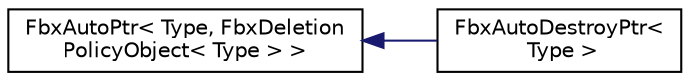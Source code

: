 digraph "クラス階層図"
{
  edge [fontname="Helvetica",fontsize="10",labelfontname="Helvetica",labelfontsize="10"];
  node [fontname="Helvetica",fontsize="10",shape=record];
  rankdir="LR";
  Node0 [label="FbxAutoPtr\< Type, FbxDeletion\lPolicyObject\< Type \> \>",height=0.2,width=0.4,color="black", fillcolor="white", style="filled",URL="$class_fbx_auto_ptr.html"];
  Node0 -> Node1 [dir="back",color="midnightblue",fontsize="10",style="solid",fontname="Helvetica"];
  Node1 [label="FbxAutoDestroyPtr\<\l Type \>",height=0.2,width=0.4,color="black", fillcolor="white", style="filled",URL="$class_fbx_auto_destroy_ptr.html",tooltip="Scoped pointer for FbxObject derived classes, which call Destroy() to deallocate. ..."];
}
